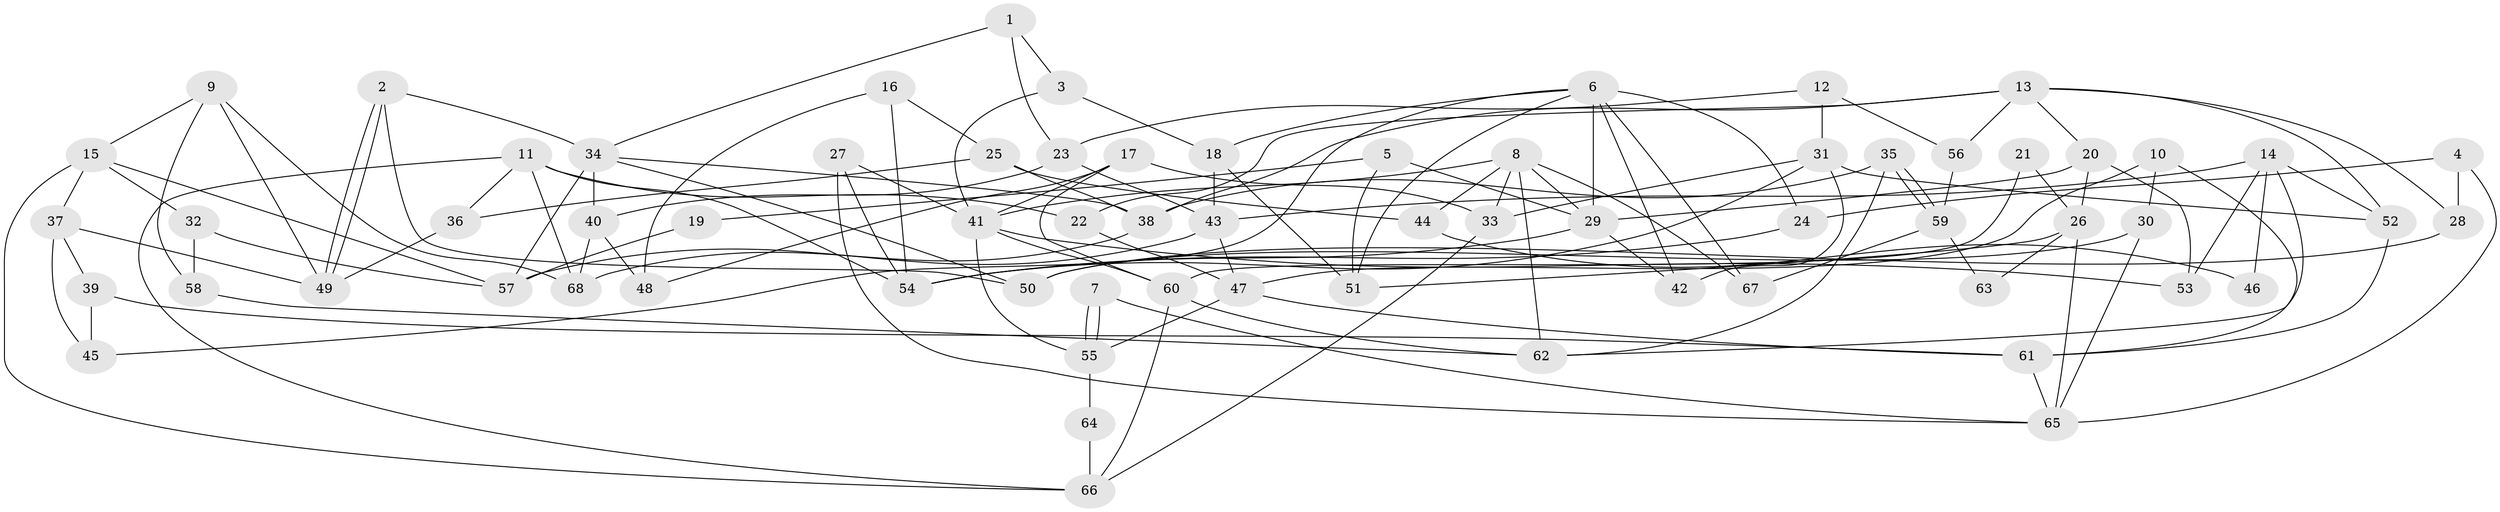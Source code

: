 // coarse degree distribution, {4: 0.14634146341463414, 6: 0.12195121951219512, 3: 0.21951219512195122, 8: 0.14634146341463414, 5: 0.14634146341463414, 7: 0.12195121951219512, 2: 0.0975609756097561}
// Generated by graph-tools (version 1.1) at 2025/23/03/03/25 07:23:57]
// undirected, 68 vertices, 136 edges
graph export_dot {
graph [start="1"]
  node [color=gray90,style=filled];
  1;
  2;
  3;
  4;
  5;
  6;
  7;
  8;
  9;
  10;
  11;
  12;
  13;
  14;
  15;
  16;
  17;
  18;
  19;
  20;
  21;
  22;
  23;
  24;
  25;
  26;
  27;
  28;
  29;
  30;
  31;
  32;
  33;
  34;
  35;
  36;
  37;
  38;
  39;
  40;
  41;
  42;
  43;
  44;
  45;
  46;
  47;
  48;
  49;
  50;
  51;
  52;
  53;
  54;
  55;
  56;
  57;
  58;
  59;
  60;
  61;
  62;
  63;
  64;
  65;
  66;
  67;
  68;
  1 -- 23;
  1 -- 34;
  1 -- 3;
  2 -- 34;
  2 -- 49;
  2 -- 49;
  2 -- 50;
  3 -- 41;
  3 -- 18;
  4 -- 24;
  4 -- 28;
  4 -- 65;
  5 -- 29;
  5 -- 51;
  5 -- 19;
  6 -- 18;
  6 -- 29;
  6 -- 24;
  6 -- 42;
  6 -- 45;
  6 -- 51;
  6 -- 67;
  7 -- 55;
  7 -- 55;
  7 -- 65;
  8 -- 62;
  8 -- 29;
  8 -- 33;
  8 -- 41;
  8 -- 44;
  8 -- 67;
  9 -- 68;
  9 -- 15;
  9 -- 49;
  9 -- 58;
  10 -- 47;
  10 -- 30;
  10 -- 61;
  11 -- 68;
  11 -- 54;
  11 -- 22;
  11 -- 36;
  11 -- 66;
  12 -- 31;
  12 -- 56;
  12 -- 23;
  13 -- 52;
  13 -- 22;
  13 -- 20;
  13 -- 28;
  13 -- 38;
  13 -- 56;
  14 -- 52;
  14 -- 43;
  14 -- 46;
  14 -- 53;
  14 -- 62;
  15 -- 66;
  15 -- 37;
  15 -- 32;
  15 -- 57;
  16 -- 25;
  16 -- 54;
  16 -- 48;
  17 -- 60;
  17 -- 33;
  17 -- 41;
  17 -- 48;
  18 -- 51;
  18 -- 43;
  19 -- 57;
  20 -- 53;
  20 -- 26;
  20 -- 29;
  21 -- 60;
  21 -- 26;
  22 -- 47;
  23 -- 43;
  23 -- 40;
  24 -- 54;
  25 -- 36;
  25 -- 38;
  25 -- 44;
  26 -- 65;
  26 -- 51;
  26 -- 63;
  27 -- 41;
  27 -- 65;
  27 -- 54;
  28 -- 50;
  29 -- 54;
  29 -- 42;
  30 -- 65;
  30 -- 50;
  31 -- 33;
  31 -- 42;
  31 -- 52;
  31 -- 54;
  32 -- 58;
  32 -- 57;
  33 -- 66;
  34 -- 57;
  34 -- 40;
  34 -- 38;
  34 -- 50;
  35 -- 38;
  35 -- 59;
  35 -- 59;
  35 -- 62;
  36 -- 49;
  37 -- 49;
  37 -- 39;
  37 -- 45;
  38 -- 68;
  39 -- 45;
  39 -- 61;
  40 -- 48;
  40 -- 68;
  41 -- 53;
  41 -- 55;
  41 -- 60;
  43 -- 57;
  43 -- 47;
  44 -- 46;
  47 -- 55;
  47 -- 61;
  52 -- 61;
  55 -- 64;
  56 -- 59;
  58 -- 62;
  59 -- 67;
  59 -- 63;
  60 -- 62;
  60 -- 66;
  61 -- 65;
  64 -- 66;
}
